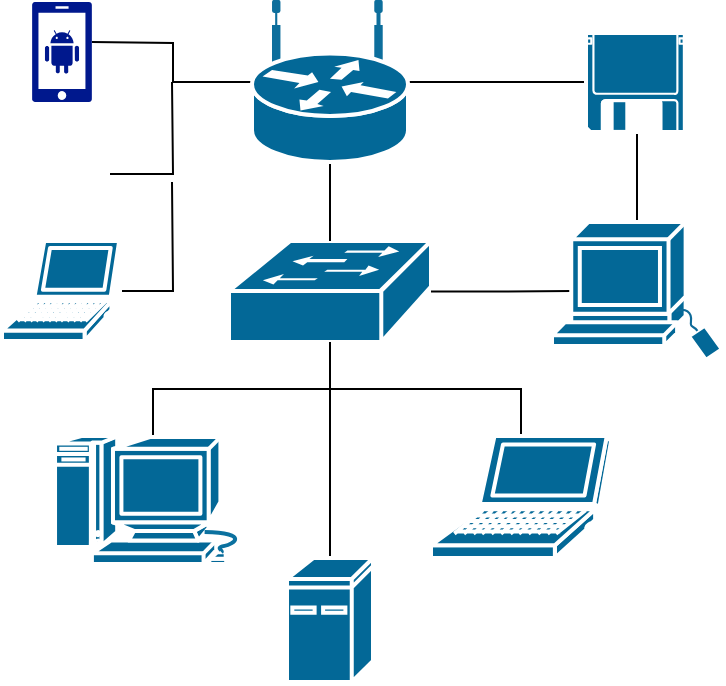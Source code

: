 <mxfile version="13.10.1" type="github"><diagram id="5_-rc2qXfQ2ML2-giUo3" name="Page-1"><mxGraphModel dx="862" dy="412" grid="1" gridSize="10" guides="1" tooltips="1" connect="1" arrows="1" fold="1" page="1" pageScale="1" pageWidth="827" pageHeight="1169" math="0" shadow="0"><root><mxCell id="0"/><mxCell id="1" parent="0"/><mxCell id="fg2jZlJ1TkzfxUgz0HJb-26" style="edgeStyle=orthogonalEdgeStyle;rounded=0;orthogonalLoop=1;jettySize=auto;html=1;endArrow=none;endFill=0;" edge="1" parent="1" source="fg2jZlJ1TkzfxUgz0HJb-1" target="fg2jZlJ1TkzfxUgz0HJb-17"><mxGeometry relative="1" as="geometry"/></mxCell><mxCell id="fg2jZlJ1TkzfxUgz0HJb-27" style="edgeStyle=orthogonalEdgeStyle;rounded=0;orthogonalLoop=1;jettySize=auto;html=1;endArrow=none;endFill=0;" edge="1" parent="1" source="fg2jZlJ1TkzfxUgz0HJb-1" target="fg2jZlJ1TkzfxUgz0HJb-18"><mxGeometry relative="1" as="geometry"/></mxCell><mxCell id="fg2jZlJ1TkzfxUgz0HJb-34" style="edgeStyle=orthogonalEdgeStyle;rounded=0;orthogonalLoop=1;jettySize=auto;html=1;endArrow=none;endFill=0;entryX=0.115;entryY=0.5;entryDx=0;entryDy=0;entryPerimeter=0;" edge="1" parent="1" source="fg2jZlJ1TkzfxUgz0HJb-1" target="fg2jZlJ1TkzfxUgz0HJb-10"><mxGeometry relative="1" as="geometry"/></mxCell><mxCell id="fg2jZlJ1TkzfxUgz0HJb-1" value="" style="shape=mxgraph.cisco.switches.workgroup_switch;html=1;pointerEvents=1;dashed=0;fillColor=#036897;strokeColor=#ffffff;strokeWidth=2;verticalLabelPosition=bottom;verticalAlign=top;align=center;outlineConnect=0;" vertex="1" parent="1"><mxGeometry x="348.5" y="389.5" width="101" height="50.5" as="geometry"/></mxCell><mxCell id="fg2jZlJ1TkzfxUgz0HJb-9" style="edgeStyle=orthogonalEdgeStyle;rounded=0;orthogonalLoop=1;jettySize=auto;html=1;exitX=0.5;exitY=1;exitDx=0;exitDy=0;exitPerimeter=0;endArrow=none;endFill=0;" edge="1" parent="1" source="fg2jZlJ1TkzfxUgz0HJb-3" target="fg2jZlJ1TkzfxUgz0HJb-1"><mxGeometry relative="1" as="geometry"/></mxCell><mxCell id="fg2jZlJ1TkzfxUgz0HJb-11" style="edgeStyle=orthogonalEdgeStyle;rounded=0;orthogonalLoop=1;jettySize=auto;html=1;entryX=0;entryY=0.5;entryDx=0;entryDy=0;entryPerimeter=0;endArrow=none;endFill=0;" edge="1" parent="1" source="fg2jZlJ1TkzfxUgz0HJb-3" target="fg2jZlJ1TkzfxUgz0HJb-4"><mxGeometry relative="1" as="geometry"/></mxCell><mxCell id="fg2jZlJ1TkzfxUgz0HJb-28" style="edgeStyle=orthogonalEdgeStyle;rounded=0;orthogonalLoop=1;jettySize=auto;html=1;endArrow=none;endFill=0;" edge="1" parent="1" source="fg2jZlJ1TkzfxUgz0HJb-3"><mxGeometry relative="1" as="geometry"><mxPoint x="280" y="290" as="targetPoint"/></mxGeometry></mxCell><mxCell id="fg2jZlJ1TkzfxUgz0HJb-3" value="" style="shape=mxgraph.cisco.routers.wireless_router;html=1;pointerEvents=1;dashed=0;fillColor=#036897;strokeColor=#ffffff;strokeWidth=2;verticalLabelPosition=bottom;verticalAlign=top;align=center;outlineConnect=0;" vertex="1" parent="1"><mxGeometry x="360" y="270" width="78" height="80" as="geometry"/></mxCell><mxCell id="fg2jZlJ1TkzfxUgz0HJb-12" style="edgeStyle=orthogonalEdgeStyle;rounded=0;orthogonalLoop=1;jettySize=auto;html=1;entryX=0.5;entryY=0;entryDx=0;entryDy=0;entryPerimeter=0;endArrow=none;endFill=0;" edge="1" parent="1" source="fg2jZlJ1TkzfxUgz0HJb-4" target="fg2jZlJ1TkzfxUgz0HJb-10"><mxGeometry relative="1" as="geometry"/></mxCell><mxCell id="fg2jZlJ1TkzfxUgz0HJb-4" value="" style="shape=mxgraph.cisco.storage.diskette;html=1;pointerEvents=1;dashed=0;fillColor=#036897;strokeColor=#ffffff;strokeWidth=2;verticalLabelPosition=bottom;verticalAlign=top;align=center;outlineConnect=0;" vertex="1" parent="1"><mxGeometry x="527" y="285" width="51" height="50" as="geometry"/></mxCell><mxCell id="fg2jZlJ1TkzfxUgz0HJb-10" value="" style="shape=mxgraph.cisco.computers_and_peripherals.sun_workstation;html=1;pointerEvents=1;dashed=0;fillColor=#036897;strokeColor=#ffffff;strokeWidth=2;verticalLabelPosition=bottom;verticalAlign=top;align=center;outlineConnect=0;" vertex="1" parent="1"><mxGeometry x="510" y="380" width="85" height="69" as="geometry"/></mxCell><mxCell id="fg2jZlJ1TkzfxUgz0HJb-24" style="edgeStyle=orthogonalEdgeStyle;rounded=0;orthogonalLoop=1;jettySize=auto;html=1;endArrow=none;endFill=0;" edge="1" parent="1" source="fg2jZlJ1TkzfxUgz0HJb-13" target="fg2jZlJ1TkzfxUgz0HJb-1"><mxGeometry relative="1" as="geometry"><mxPoint x="360" y="467" as="targetPoint"/></mxGeometry></mxCell><mxCell id="fg2jZlJ1TkzfxUgz0HJb-13" value="" style="shape=mxgraph.cisco.computers_and_peripherals.macintosh;html=1;pointerEvents=1;dashed=0;fillColor=#036897;strokeColor=#ffffff;strokeWidth=2;verticalLabelPosition=bottom;verticalAlign=top;align=center;outlineConnect=0;" vertex="1" parent="1"><mxGeometry x="261" y="487" width="99" height="64" as="geometry"/></mxCell><mxCell id="fg2jZlJ1TkzfxUgz0HJb-17" value="" style="shape=mxgraph.cisco.computers_and_peripherals.laptop;html=1;pointerEvents=1;dashed=0;fillColor=#036897;strokeColor=#ffffff;strokeWidth=2;verticalLabelPosition=bottom;verticalAlign=top;align=center;outlineConnect=0;" vertex="1" parent="1"><mxGeometry x="449.5" y="487" width="90" height="61" as="geometry"/></mxCell><mxCell id="fg2jZlJ1TkzfxUgz0HJb-18" value="" style="shape=mxgraph.cisco.computers_and_peripherals.ibm_mini_as400;html=1;pointerEvents=1;dashed=0;fillColor=#036897;strokeColor=#ffffff;strokeWidth=2;verticalLabelPosition=bottom;verticalAlign=top;align=center;outlineConnect=0;" vertex="1" parent="1"><mxGeometry x="377.5" y="548" width="43" height="62" as="geometry"/></mxCell><mxCell id="fg2jZlJ1TkzfxUgz0HJb-29" value="" style="aspect=fixed;pointerEvents=1;shadow=0;dashed=0;html=1;strokeColor=none;labelPosition=center;verticalLabelPosition=bottom;verticalAlign=top;align=center;fillColor=#00188D;shape=mxgraph.mscae.enterprise.android_phone" vertex="1" parent="1"><mxGeometry x="250" y="270" width="30" height="50" as="geometry"/></mxCell><mxCell id="fg2jZlJ1TkzfxUgz0HJb-31" style="edgeStyle=orthogonalEdgeStyle;rounded=0;orthogonalLoop=1;jettySize=auto;html=1;endArrow=none;endFill=0;" edge="1" parent="1" source="fg2jZlJ1TkzfxUgz0HJb-30"><mxGeometry relative="1" as="geometry"><mxPoint x="320" y="310" as="targetPoint"/></mxGeometry></mxCell><mxCell id="fg2jZlJ1TkzfxUgz0HJb-30" value="" style="shape=image;html=1;verticalAlign=top;verticalLabelPosition=bottom;labelBackgroundColor=#ffffff;imageAspect=0;aspect=fixed;image=https://cdn4.iconfinder.com/data/icons/social-media-logos-6/512/5-xbox-128.png" vertex="1" parent="1"><mxGeometry x="241" y="332" width="48" height="48" as="geometry"/></mxCell><mxCell id="fg2jZlJ1TkzfxUgz0HJb-33" style="edgeStyle=orthogonalEdgeStyle;rounded=0;orthogonalLoop=1;jettySize=auto;html=1;endArrow=none;endFill=0;" edge="1" parent="1" source="fg2jZlJ1TkzfxUgz0HJb-32"><mxGeometry relative="1" as="geometry"><mxPoint x="320" y="360" as="targetPoint"/></mxGeometry></mxCell><mxCell id="fg2jZlJ1TkzfxUgz0HJb-32" value="" style="shape=mxgraph.cisco.computers_and_peripherals.laptop;html=1;pointerEvents=1;dashed=0;fillColor=#036897;strokeColor=#ffffff;strokeWidth=2;verticalLabelPosition=bottom;verticalAlign=top;align=center;outlineConnect=0;" vertex="1" parent="1"><mxGeometry x="235" y="389.5" width="60" height="50" as="geometry"/></mxCell></root></mxGraphModel></diagram></mxfile>